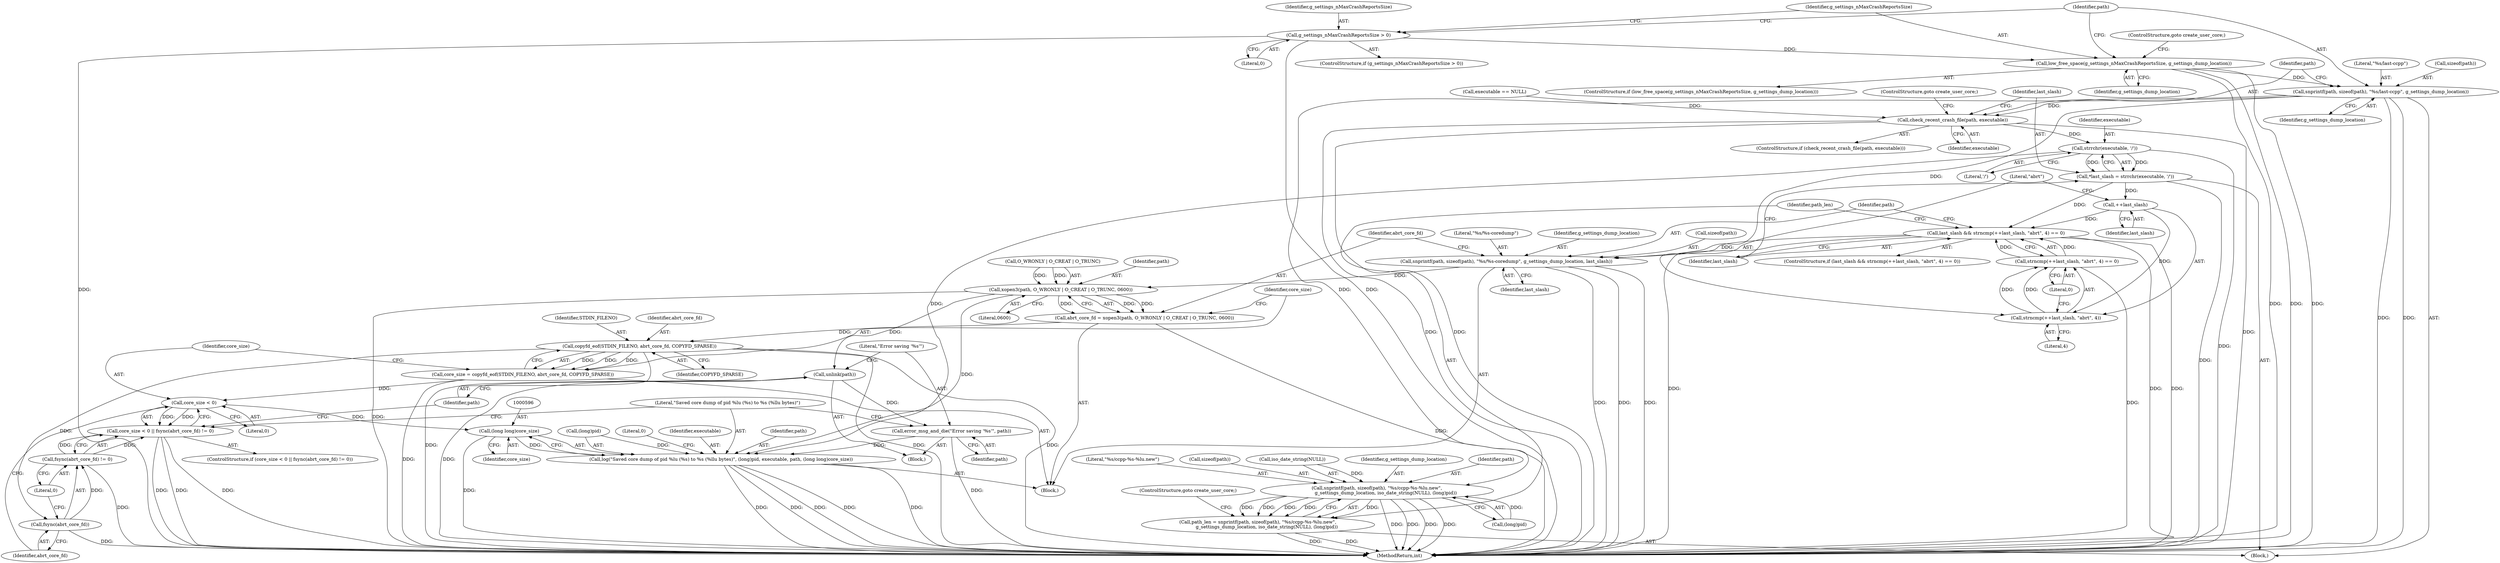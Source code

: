 digraph "0_abrt_4f2c1ddd3e3b81d2d5146b883115371f1cada9f9@API" {
"1000515" [label="(Call,low_free_space(g_settings_nMaxCrashReportsSize, g_settings_dump_location))"];
"1000510" [label="(Call,g_settings_nMaxCrashReportsSize > 0)"];
"1000519" [label="(Call,snprintf(path, sizeof(path), \"%s/last-ccpp\", g_settings_dump_location))"];
"1000526" [label="(Call,check_recent_crash_file(path, executable))"];
"1000534" [label="(Call,strrchr(executable, '/'))"];
"1000532" [label="(Call,*last_slash = strrchr(executable, '/'))"];
"1000538" [label="(Call,last_slash && strncmp(++last_slash, \"abrt\", 4) == 0)"];
"1000548" [label="(Call,snprintf(path, sizeof(path), \"%s/%s-coredump\", g_settings_dump_location, last_slash))"];
"1000558" [label="(Call,xopen3(path, O_WRONLY | O_CREAT | O_TRUNC, 0600))"];
"1000556" [label="(Call,abrt_core_fd = xopen3(path, O_WRONLY | O_CREAT | O_TRUNC, 0600))"];
"1000569" [label="(Call,copyfd_eof(STDIN_FILENO, abrt_core_fd, COPYFD_SPARSE))"];
"1000567" [label="(Call,core_size = copyfd_eof(STDIN_FILENO, abrt_core_fd, COPYFD_SPARSE))"];
"1000575" [label="(Call,core_size < 0)"];
"1000574" [label="(Call,core_size < 0 || fsync(abrt_core_fd) != 0)"];
"1000595" [label="(Call,(long long)core_size)"];
"1000588" [label="(Call,log(\"Saved core dump of pid %lu (%s) to %s (%llu bytes)\", (long)pid, executable, path, (long long)core_size))"];
"1000579" [label="(Call,fsync(abrt_core_fd))"];
"1000578" [label="(Call,fsync(abrt_core_fd) != 0)"];
"1000583" [label="(Call,unlink(path))"];
"1000585" [label="(Call,error_msg_and_die(\"Error saving '%s'\", path))"];
"1000542" [label="(Call,++last_slash)"];
"1000541" [label="(Call,strncmp(++last_slash, \"abrt\", 4))"];
"1000540" [label="(Call,strncmp(++last_slash, \"abrt\", 4) == 0)"];
"1000603" [label="(Call,snprintf(path, sizeof(path), \"%s/ccpp-%s-%lu.new\",\n            g_settings_dump_location, iso_date_string(NULL), (long)pid))"];
"1000601" [label="(Call,path_len = snprintf(path, sizeof(path), \"%s/ccpp-%s-%lu.new\",\n            g_settings_dump_location, iso_date_string(NULL), (long)pid))"];
"1000576" [label="(Identifier,core_size)"];
"1000523" [label="(Literal,\"%s/last-ccpp\")"];
"1000573" [label="(ControlStructure,if (core_size < 0 || fsync(abrt_core_fd) != 0))"];
"1000597" [label="(Identifier,core_size)"];
"1000544" [label="(Literal,\"abrt\")"];
"1000536" [label="(Literal,'/')"];
"1000552" [label="(Literal,\"%s/%s-coredump\")"];
"1000567" [label="(Call,core_size = copyfd_eof(STDIN_FILENO, abrt_core_fd, COPYFD_SPARSE))"];
"1000604" [label="(Identifier,path)"];
"1000547" [label="(Block,)"];
"1000609" [label="(Call,iso_date_string(NULL))"];
"1000510" [label="(Call,g_settings_nMaxCrashReportsSize > 0)"];
"1000615" [label="(ControlStructure,goto create_user_core;)"];
"1000548" [label="(Call,snprintf(path, sizeof(path), \"%s/%s-coredump\", g_settings_dump_location, last_slash))"];
"1000553" [label="(Identifier,g_settings_dump_location)"];
"1000519" [label="(Call,snprintf(path, sizeof(path), \"%s/last-ccpp\", g_settings_dump_location))"];
"1000594" [label="(Identifier,path)"];
"1000560" [label="(Call,O_WRONLY | O_CREAT | O_TRUNC)"];
"1000570" [label="(Identifier,STDIN_FILENO)"];
"1000520" [label="(Identifier,path)"];
"1000526" [label="(Call,check_recent_crash_file(path, executable))"];
"1000541" [label="(Call,strncmp(++last_slash, \"abrt\", 4))"];
"1000517" [label="(Identifier,g_settings_dump_location)"];
"1000524" [label="(Identifier,g_settings_dump_location)"];
"1000542" [label="(Call,++last_slash)"];
"1000568" [label="(Identifier,core_size)"];
"1000565" [label="(Literal,0600)"];
"1000537" [label="(ControlStructure,if (last_slash && strncmp(++last_slash, \"abrt\", 4) == 0))"];
"1000595" [label="(Call,(long long)core_size)"];
"1000554" [label="(Identifier,last_slash)"];
"1000550" [label="(Call,sizeof(path))"];
"1000588" [label="(Call,log(\"Saved core dump of pid %lu (%s) to %s (%llu bytes)\", (long)pid, executable, path, (long long)core_size))"];
"1000571" [label="(Identifier,abrt_core_fd)"];
"1000577" [label="(Literal,0)"];
"1000579" [label="(Call,fsync(abrt_core_fd))"];
"1000530" [label="(ControlStructure,goto create_user_core;)"];
"1000511" [label="(Identifier,g_settings_nMaxCrashReportsSize)"];
"1000543" [label="(Identifier,last_slash)"];
"1000549" [label="(Identifier,path)"];
"1000586" [label="(Literal,\"Error saving '%s'\")"];
"1000582" [label="(Block,)"];
"1000540" [label="(Call,strncmp(++last_slash, \"abrt\", 4) == 0)"];
"1000532" [label="(Call,*last_slash = strrchr(executable, '/'))"];
"1000535" [label="(Identifier,executable)"];
"1000585" [label="(Call,error_msg_and_die(\"Error saving '%s'\", path))"];
"1000525" [label="(ControlStructure,if (check_recent_crash_file(path, executable)))"];
"1000558" [label="(Call,xopen3(path, O_WRONLY | O_CREAT | O_TRUNC, 0600))"];
"1000583" [label="(Call,unlink(path))"];
"1000569" [label="(Call,copyfd_eof(STDIN_FILENO, abrt_core_fd, COPYFD_SPARSE))"];
"1000557" [label="(Identifier,abrt_core_fd)"];
"1000534" [label="(Call,strrchr(executable, '/'))"];
"1000521" [label="(Call,sizeof(path))"];
"1000587" [label="(Identifier,path)"];
"1001171" [label="(MethodReturn,int)"];
"1000546" [label="(Literal,0)"];
"1000516" [label="(Identifier,g_settings_nMaxCrashReportsSize)"];
"1000518" [label="(ControlStructure,goto create_user_core;)"];
"1000607" [label="(Literal,\"%s/ccpp-%s-%lu.new\")"];
"1000539" [label="(Identifier,last_slash)"];
"1000538" [label="(Call,last_slash && strncmp(++last_slash, \"abrt\", 4) == 0)"];
"1000545" [label="(Literal,4)"];
"1000574" [label="(Call,core_size < 0 || fsync(abrt_core_fd) != 0)"];
"1000572" [label="(Identifier,COPYFD_SPARSE)"];
"1000602" [label="(Identifier,path_len)"];
"1000590" [label="(Call,(long)pid)"];
"1000512" [label="(Literal,0)"];
"1000603" [label="(Call,snprintf(path, sizeof(path), \"%s/ccpp-%s-%lu.new\",\n            g_settings_dump_location, iso_date_string(NULL), (long)pid))"];
"1000605" [label="(Call,sizeof(path))"];
"1000580" [label="(Identifier,abrt_core_fd)"];
"1000575" [label="(Call,core_size < 0)"];
"1000599" [label="(Literal,0)"];
"1000589" [label="(Literal,\"Saved core dump of pid %lu (%s) to %s (%llu bytes)\")"];
"1000584" [label="(Identifier,path)"];
"1000608" [label="(Identifier,g_settings_dump_location)"];
"1000509" [label="(ControlStructure,if (g_settings_nMaxCrashReportsSize > 0))"];
"1000581" [label="(Literal,0)"];
"1000514" [label="(ControlStructure,if (low_free_space(g_settings_nMaxCrashReportsSize, g_settings_dump_location)))"];
"1000578" [label="(Call,fsync(abrt_core_fd) != 0)"];
"1000453" [label="(Call,executable == NULL)"];
"1000145" [label="(Block,)"];
"1000601" [label="(Call,path_len = snprintf(path, sizeof(path), \"%s/ccpp-%s-%lu.new\",\n            g_settings_dump_location, iso_date_string(NULL), (long)pid))"];
"1000559" [label="(Identifier,path)"];
"1000611" [label="(Call,(long)pid)"];
"1000515" [label="(Call,low_free_space(g_settings_nMaxCrashReportsSize, g_settings_dump_location))"];
"1000593" [label="(Identifier,executable)"];
"1000528" [label="(Identifier,executable)"];
"1000556" [label="(Call,abrt_core_fd = xopen3(path, O_WRONLY | O_CREAT | O_TRUNC, 0600))"];
"1000527" [label="(Identifier,path)"];
"1000533" [label="(Identifier,last_slash)"];
"1000515" -> "1000514"  [label="AST: "];
"1000515" -> "1000517"  [label="CFG: "];
"1000516" -> "1000515"  [label="AST: "];
"1000517" -> "1000515"  [label="AST: "];
"1000518" -> "1000515"  [label="CFG: "];
"1000520" -> "1000515"  [label="CFG: "];
"1000515" -> "1001171"  [label="DDG: "];
"1000515" -> "1001171"  [label="DDG: "];
"1000515" -> "1001171"  [label="DDG: "];
"1000510" -> "1000515"  [label="DDG: "];
"1000515" -> "1000519"  [label="DDG: "];
"1000510" -> "1000509"  [label="AST: "];
"1000510" -> "1000512"  [label="CFG: "];
"1000511" -> "1000510"  [label="AST: "];
"1000512" -> "1000510"  [label="AST: "];
"1000516" -> "1000510"  [label="CFG: "];
"1000520" -> "1000510"  [label="CFG: "];
"1000510" -> "1001171"  [label="DDG: "];
"1000510" -> "1001171"  [label="DDG: "];
"1000519" -> "1000145"  [label="AST: "];
"1000519" -> "1000524"  [label="CFG: "];
"1000520" -> "1000519"  [label="AST: "];
"1000521" -> "1000519"  [label="AST: "];
"1000523" -> "1000519"  [label="AST: "];
"1000524" -> "1000519"  [label="AST: "];
"1000527" -> "1000519"  [label="CFG: "];
"1000519" -> "1001171"  [label="DDG: "];
"1000519" -> "1001171"  [label="DDG: "];
"1000519" -> "1000526"  [label="DDG: "];
"1000519" -> "1000548"  [label="DDG: "];
"1000519" -> "1000603"  [label="DDG: "];
"1000526" -> "1000525"  [label="AST: "];
"1000526" -> "1000528"  [label="CFG: "];
"1000527" -> "1000526"  [label="AST: "];
"1000528" -> "1000526"  [label="AST: "];
"1000530" -> "1000526"  [label="CFG: "];
"1000533" -> "1000526"  [label="CFG: "];
"1000526" -> "1001171"  [label="DDG: "];
"1000526" -> "1001171"  [label="DDG: "];
"1000526" -> "1001171"  [label="DDG: "];
"1000453" -> "1000526"  [label="DDG: "];
"1000526" -> "1000534"  [label="DDG: "];
"1000534" -> "1000532"  [label="AST: "];
"1000534" -> "1000536"  [label="CFG: "];
"1000535" -> "1000534"  [label="AST: "];
"1000536" -> "1000534"  [label="AST: "];
"1000532" -> "1000534"  [label="CFG: "];
"1000534" -> "1001171"  [label="DDG: "];
"1000534" -> "1000532"  [label="DDG: "];
"1000534" -> "1000532"  [label="DDG: "];
"1000534" -> "1000588"  [label="DDG: "];
"1000532" -> "1000145"  [label="AST: "];
"1000533" -> "1000532"  [label="AST: "];
"1000539" -> "1000532"  [label="CFG: "];
"1000532" -> "1001171"  [label="DDG: "];
"1000532" -> "1000538"  [label="DDG: "];
"1000532" -> "1000542"  [label="DDG: "];
"1000538" -> "1000537"  [label="AST: "];
"1000538" -> "1000539"  [label="CFG: "];
"1000538" -> "1000540"  [label="CFG: "];
"1000539" -> "1000538"  [label="AST: "];
"1000540" -> "1000538"  [label="AST: "];
"1000549" -> "1000538"  [label="CFG: "];
"1000602" -> "1000538"  [label="CFG: "];
"1000538" -> "1001171"  [label="DDG: "];
"1000538" -> "1001171"  [label="DDG: "];
"1000538" -> "1001171"  [label="DDG: "];
"1000542" -> "1000538"  [label="DDG: "];
"1000540" -> "1000538"  [label="DDG: "];
"1000540" -> "1000538"  [label="DDG: "];
"1000538" -> "1000548"  [label="DDG: "];
"1000548" -> "1000547"  [label="AST: "];
"1000548" -> "1000554"  [label="CFG: "];
"1000549" -> "1000548"  [label="AST: "];
"1000550" -> "1000548"  [label="AST: "];
"1000552" -> "1000548"  [label="AST: "];
"1000553" -> "1000548"  [label="AST: "];
"1000554" -> "1000548"  [label="AST: "];
"1000557" -> "1000548"  [label="CFG: "];
"1000548" -> "1001171"  [label="DDG: "];
"1000548" -> "1001171"  [label="DDG: "];
"1000548" -> "1001171"  [label="DDG: "];
"1000548" -> "1000558"  [label="DDG: "];
"1000558" -> "1000556"  [label="AST: "];
"1000558" -> "1000565"  [label="CFG: "];
"1000559" -> "1000558"  [label="AST: "];
"1000560" -> "1000558"  [label="AST: "];
"1000565" -> "1000558"  [label="AST: "];
"1000556" -> "1000558"  [label="CFG: "];
"1000558" -> "1001171"  [label="DDG: "];
"1000558" -> "1000556"  [label="DDG: "];
"1000558" -> "1000556"  [label="DDG: "];
"1000558" -> "1000556"  [label="DDG: "];
"1000560" -> "1000558"  [label="DDG: "];
"1000560" -> "1000558"  [label="DDG: "];
"1000558" -> "1000583"  [label="DDG: "];
"1000558" -> "1000588"  [label="DDG: "];
"1000556" -> "1000547"  [label="AST: "];
"1000557" -> "1000556"  [label="AST: "];
"1000568" -> "1000556"  [label="CFG: "];
"1000556" -> "1001171"  [label="DDG: "];
"1000556" -> "1000569"  [label="DDG: "];
"1000569" -> "1000567"  [label="AST: "];
"1000569" -> "1000572"  [label="CFG: "];
"1000570" -> "1000569"  [label="AST: "];
"1000571" -> "1000569"  [label="AST: "];
"1000572" -> "1000569"  [label="AST: "];
"1000567" -> "1000569"  [label="CFG: "];
"1000569" -> "1001171"  [label="DDG: "];
"1000569" -> "1001171"  [label="DDG: "];
"1000569" -> "1001171"  [label="DDG: "];
"1000569" -> "1000567"  [label="DDG: "];
"1000569" -> "1000567"  [label="DDG: "];
"1000569" -> "1000567"  [label="DDG: "];
"1000569" -> "1000579"  [label="DDG: "];
"1000567" -> "1000547"  [label="AST: "];
"1000568" -> "1000567"  [label="AST: "];
"1000576" -> "1000567"  [label="CFG: "];
"1000567" -> "1001171"  [label="DDG: "];
"1000567" -> "1000575"  [label="DDG: "];
"1000575" -> "1000574"  [label="AST: "];
"1000575" -> "1000577"  [label="CFG: "];
"1000576" -> "1000575"  [label="AST: "];
"1000577" -> "1000575"  [label="AST: "];
"1000580" -> "1000575"  [label="CFG: "];
"1000574" -> "1000575"  [label="CFG: "];
"1000575" -> "1000574"  [label="DDG: "];
"1000575" -> "1000574"  [label="DDG: "];
"1000575" -> "1000595"  [label="DDG: "];
"1000574" -> "1000573"  [label="AST: "];
"1000574" -> "1000578"  [label="CFG: "];
"1000578" -> "1000574"  [label="AST: "];
"1000584" -> "1000574"  [label="CFG: "];
"1000589" -> "1000574"  [label="CFG: "];
"1000574" -> "1001171"  [label="DDG: "];
"1000574" -> "1001171"  [label="DDG: "];
"1000574" -> "1001171"  [label="DDG: "];
"1000578" -> "1000574"  [label="DDG: "];
"1000578" -> "1000574"  [label="DDG: "];
"1000595" -> "1000588"  [label="AST: "];
"1000595" -> "1000597"  [label="CFG: "];
"1000596" -> "1000595"  [label="AST: "];
"1000597" -> "1000595"  [label="AST: "];
"1000588" -> "1000595"  [label="CFG: "];
"1000595" -> "1001171"  [label="DDG: "];
"1000595" -> "1000588"  [label="DDG: "];
"1000588" -> "1000547"  [label="AST: "];
"1000589" -> "1000588"  [label="AST: "];
"1000590" -> "1000588"  [label="AST: "];
"1000593" -> "1000588"  [label="AST: "];
"1000594" -> "1000588"  [label="AST: "];
"1000599" -> "1000588"  [label="CFG: "];
"1000588" -> "1001171"  [label="DDG: "];
"1000588" -> "1001171"  [label="DDG: "];
"1000588" -> "1001171"  [label="DDG: "];
"1000588" -> "1001171"  [label="DDG: "];
"1000588" -> "1001171"  [label="DDG: "];
"1000590" -> "1000588"  [label="DDG: "];
"1000585" -> "1000588"  [label="DDG: "];
"1000579" -> "1000578"  [label="AST: "];
"1000579" -> "1000580"  [label="CFG: "];
"1000580" -> "1000579"  [label="AST: "];
"1000581" -> "1000579"  [label="CFG: "];
"1000579" -> "1001171"  [label="DDG: "];
"1000579" -> "1000578"  [label="DDG: "];
"1000578" -> "1000581"  [label="CFG: "];
"1000581" -> "1000578"  [label="AST: "];
"1000578" -> "1001171"  [label="DDG: "];
"1000583" -> "1000582"  [label="AST: "];
"1000583" -> "1000584"  [label="CFG: "];
"1000584" -> "1000583"  [label="AST: "];
"1000586" -> "1000583"  [label="CFG: "];
"1000583" -> "1001171"  [label="DDG: "];
"1000583" -> "1000585"  [label="DDG: "];
"1000585" -> "1000582"  [label="AST: "];
"1000585" -> "1000587"  [label="CFG: "];
"1000586" -> "1000585"  [label="AST: "];
"1000587" -> "1000585"  [label="AST: "];
"1000589" -> "1000585"  [label="CFG: "];
"1000585" -> "1001171"  [label="DDG: "];
"1000542" -> "1000541"  [label="AST: "];
"1000542" -> "1000543"  [label="CFG: "];
"1000543" -> "1000542"  [label="AST: "];
"1000544" -> "1000542"  [label="CFG: "];
"1000542" -> "1000541"  [label="DDG: "];
"1000541" -> "1000540"  [label="AST: "];
"1000541" -> "1000545"  [label="CFG: "];
"1000544" -> "1000541"  [label="AST: "];
"1000545" -> "1000541"  [label="AST: "];
"1000546" -> "1000541"  [label="CFG: "];
"1000541" -> "1000540"  [label="DDG: "];
"1000541" -> "1000540"  [label="DDG: "];
"1000540" -> "1000546"  [label="CFG: "];
"1000546" -> "1000540"  [label="AST: "];
"1000540" -> "1001171"  [label="DDG: "];
"1000603" -> "1000601"  [label="AST: "];
"1000603" -> "1000611"  [label="CFG: "];
"1000604" -> "1000603"  [label="AST: "];
"1000605" -> "1000603"  [label="AST: "];
"1000607" -> "1000603"  [label="AST: "];
"1000608" -> "1000603"  [label="AST: "];
"1000609" -> "1000603"  [label="AST: "];
"1000611" -> "1000603"  [label="AST: "];
"1000601" -> "1000603"  [label="CFG: "];
"1000603" -> "1001171"  [label="DDG: "];
"1000603" -> "1001171"  [label="DDG: "];
"1000603" -> "1001171"  [label="DDG: "];
"1000603" -> "1001171"  [label="DDG: "];
"1000603" -> "1000601"  [label="DDG: "];
"1000603" -> "1000601"  [label="DDG: "];
"1000603" -> "1000601"  [label="DDG: "];
"1000603" -> "1000601"  [label="DDG: "];
"1000603" -> "1000601"  [label="DDG: "];
"1000609" -> "1000603"  [label="DDG: "];
"1000611" -> "1000603"  [label="DDG: "];
"1000601" -> "1000145"  [label="AST: "];
"1000602" -> "1000601"  [label="AST: "];
"1000615" -> "1000601"  [label="CFG: "];
"1000601" -> "1001171"  [label="DDG: "];
"1000601" -> "1001171"  [label="DDG: "];
}
